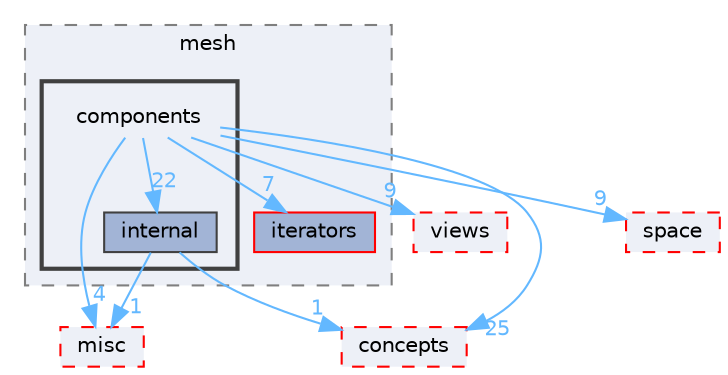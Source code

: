 digraph "/home/runner/work/vclib/vclib/include/vclib/mesh/components"
{
 // LATEX_PDF_SIZE
  bgcolor="transparent";
  edge [fontname=Helvetica,fontsize=10,labelfontname=Helvetica,labelfontsize=10];
  node [fontname=Helvetica,fontsize=10,shape=box,height=0.2,width=0.4];
  compound=true
  subgraph clusterdir_b7cba7c08bd1746e313314f7773d6465 {
    graph [ bgcolor="#edf0f7", pencolor="grey50", label="mesh", fontname=Helvetica,fontsize=10 style="filled,dashed", URL="dir_b7cba7c08bd1746e313314f7773d6465.html",tooltip=""]
  dir_6889ae968e80656580beafd3f2fa6a8c [label="iterators", fillcolor="#a2b4d6", color="red", style="filled", URL="dir_6889ae968e80656580beafd3f2fa6a8c.html",tooltip=""];
  subgraph clusterdir_05fc1a9b5efe1a4134a1cd4ab2a96dee {
    graph [ bgcolor="#edf0f7", pencolor="grey25", label="", fontname=Helvetica,fontsize=10 style="filled,bold", URL="dir_05fc1a9b5efe1a4134a1cd4ab2a96dee.html",tooltip=""]
    dir_05fc1a9b5efe1a4134a1cd4ab2a96dee [shape=plaintext, label="components"];
  dir_a3552b51592d5b994fdb08b46965e8e2 [label="internal", fillcolor="#a2b4d6", color="grey25", style="filled", URL="dir_a3552b51592d5b994fdb08b46965e8e2.html",tooltip=""];
  }
  }
  dir_1d5d86545c5ee72848d4833136f0caa9 [label="misc", fillcolor="#edf0f7", color="red", style="filled,dashed", URL="dir_1d5d86545c5ee72848d4833136f0caa9.html",tooltip=""];
  dir_73c7b2964be4f83c14fe98a3a9281ec6 [label="views", fillcolor="#edf0f7", color="red", style="filled,dashed", URL="dir_73c7b2964be4f83c14fe98a3a9281ec6.html",tooltip=""];
  dir_d8d31096cdb23314816d0514c2e28657 [label="concepts", fillcolor="#edf0f7", color="red", style="filled,dashed", URL="dir_d8d31096cdb23314816d0514c2e28657.html",tooltip=""];
  dir_f5c67e0d94465501863c6ccee7fad822 [label="space", fillcolor="#edf0f7", color="red", style="filled,dashed", URL="dir_f5c67e0d94465501863c6ccee7fad822.html",tooltip=""];
  dir_05fc1a9b5efe1a4134a1cd4ab2a96dee->dir_1d5d86545c5ee72848d4833136f0caa9 [headlabel="4", labeldistance=1.5 headhref="dir_000003_000037.html" color="steelblue1" fontcolor="steelblue1"];
  dir_05fc1a9b5efe1a4134a1cd4ab2a96dee->dir_6889ae968e80656580beafd3f2fa6a8c [headlabel="7", labeldistance=1.5 headhref="dir_000003_000027.html" color="steelblue1" fontcolor="steelblue1"];
  dir_05fc1a9b5efe1a4134a1cd4ab2a96dee->dir_73c7b2964be4f83c14fe98a3a9281ec6 [headlabel="9", labeldistance=1.5 headhref="dir_000003_000058.html" color="steelblue1" fontcolor="steelblue1"];
  dir_05fc1a9b5efe1a4134a1cd4ab2a96dee->dir_a3552b51592d5b994fdb08b46965e8e2 [headlabel="22", labeldistance=1.5 headhref="dir_000003_000021.html" color="steelblue1" fontcolor="steelblue1"];
  dir_05fc1a9b5efe1a4134a1cd4ab2a96dee->dir_d8d31096cdb23314816d0514c2e28657 [headlabel="25", labeldistance=1.5 headhref="dir_000003_000005.html" color="steelblue1" fontcolor="steelblue1"];
  dir_05fc1a9b5efe1a4134a1cd4ab2a96dee->dir_f5c67e0d94465501863c6ccee7fad822 [headlabel="9", labeldistance=1.5 headhref="dir_000003_000051.html" color="steelblue1" fontcolor="steelblue1"];
  dir_a3552b51592d5b994fdb08b46965e8e2->dir_1d5d86545c5ee72848d4833136f0caa9 [headlabel="1", labeldistance=1.5 headhref="dir_000021_000037.html" color="steelblue1" fontcolor="steelblue1"];
  dir_a3552b51592d5b994fdb08b46965e8e2->dir_d8d31096cdb23314816d0514c2e28657 [headlabel="1", labeldistance=1.5 headhref="dir_000021_000005.html" color="steelblue1" fontcolor="steelblue1"];
}
